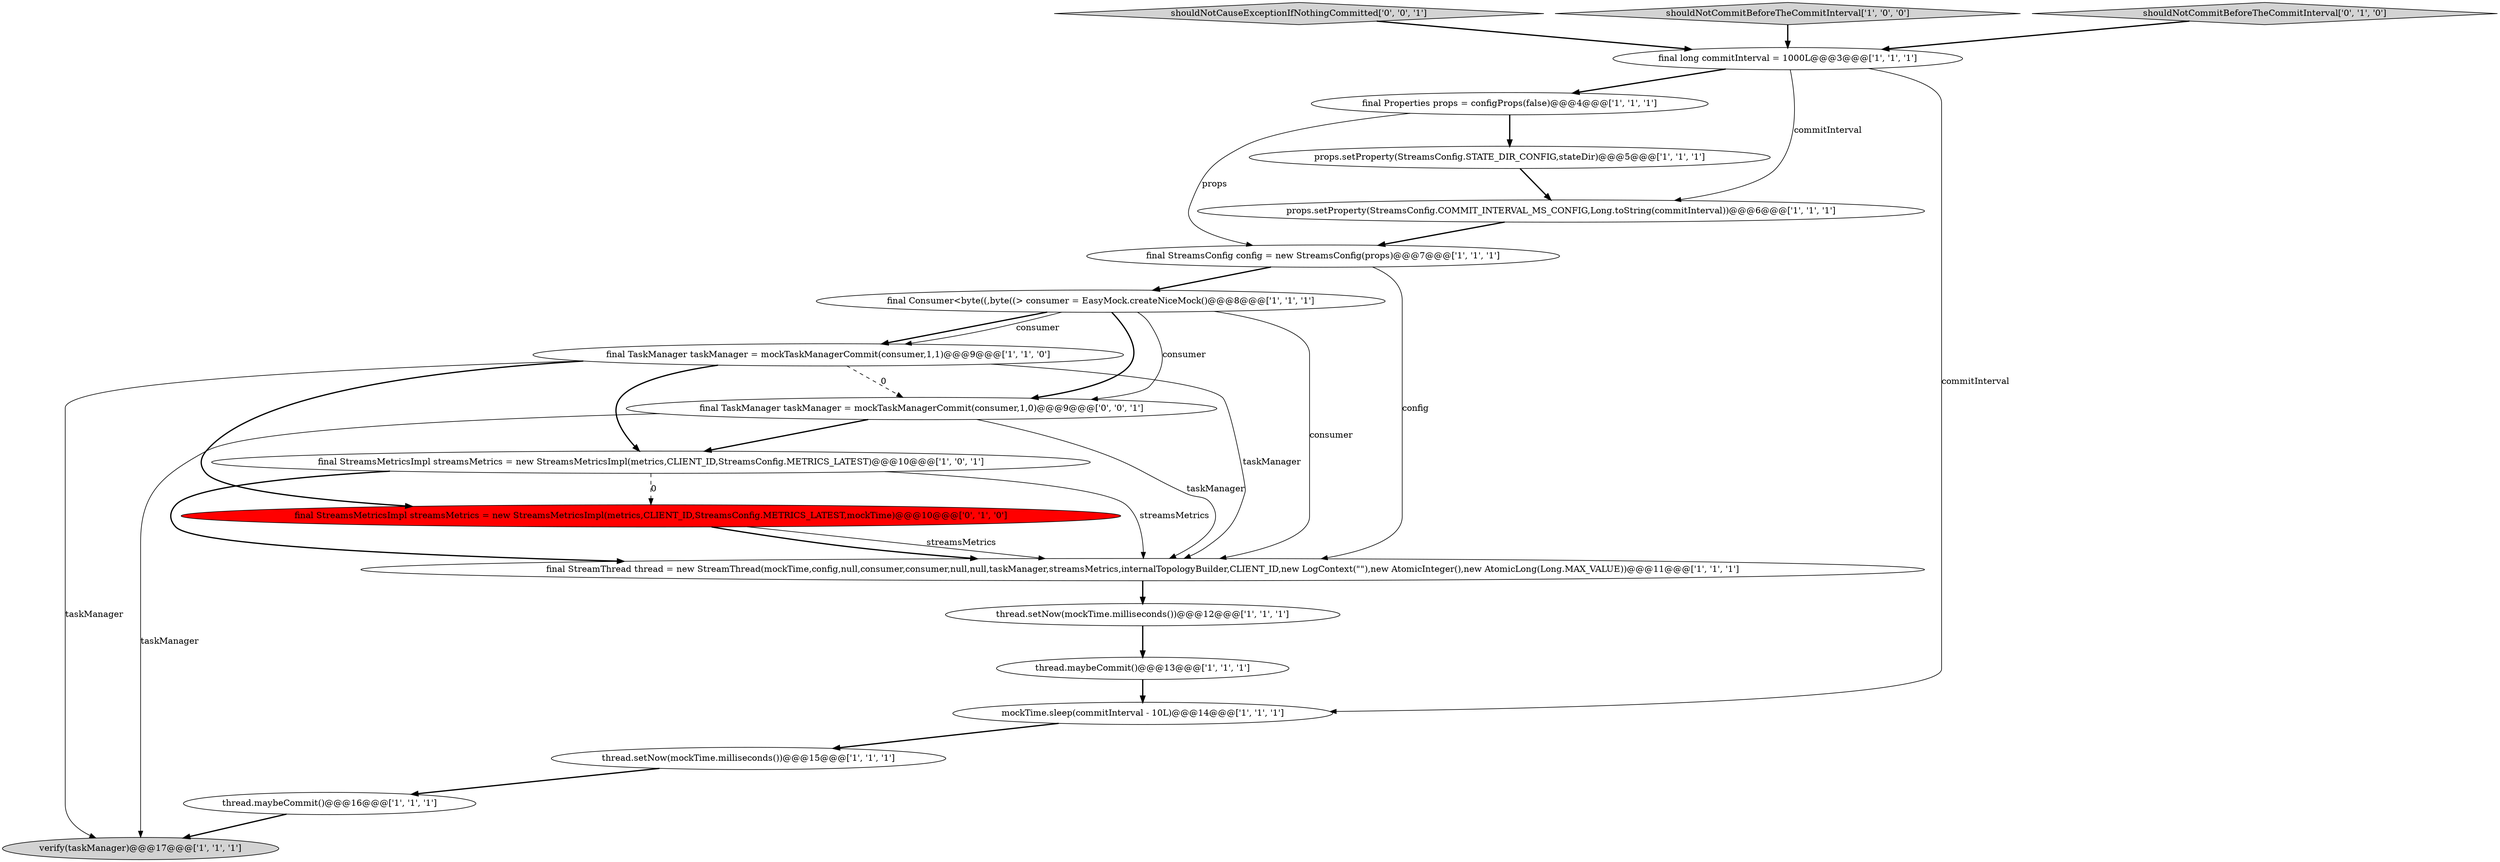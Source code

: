 digraph {
11 [style = filled, label = "final StreamThread thread = new StreamThread(mockTime,config,null,consumer,consumer,null,null,taskManager,streamsMetrics,internalTopologyBuilder,CLIENT_ID,new LogContext(\"\"),new AtomicInteger(),new AtomicLong(Long.MAX_VALUE))@@@11@@@['1', '1', '1']", fillcolor = white, shape = ellipse image = "AAA0AAABBB1BBB"];
0 [style = filled, label = "final long commitInterval = 1000L@@@3@@@['1', '1', '1']", fillcolor = white, shape = ellipse image = "AAA0AAABBB1BBB"];
8 [style = filled, label = "final Properties props = configProps(false)@@@4@@@['1', '1', '1']", fillcolor = white, shape = ellipse image = "AAA0AAABBB1BBB"];
1 [style = filled, label = "props.setProperty(StreamsConfig.STATE_DIR_CONFIG,stateDir)@@@5@@@['1', '1', '1']", fillcolor = white, shape = ellipse image = "AAA0AAABBB1BBB"];
9 [style = filled, label = "final StreamsMetricsImpl streamsMetrics = new StreamsMetricsImpl(metrics,CLIENT_ID,StreamsConfig.METRICS_LATEST)@@@10@@@['1', '0', '1']", fillcolor = white, shape = ellipse image = "AAA0AAABBB1BBB"];
19 [style = filled, label = "shouldNotCauseExceptionIfNothingCommitted['0', '0', '1']", fillcolor = lightgray, shape = diamond image = "AAA0AAABBB3BBB"];
6 [style = filled, label = "thread.setNow(mockTime.milliseconds())@@@15@@@['1', '1', '1']", fillcolor = white, shape = ellipse image = "AAA0AAABBB1BBB"];
3 [style = filled, label = "mockTime.sleep(commitInterval - 10L)@@@14@@@['1', '1', '1']", fillcolor = white, shape = ellipse image = "AAA0AAABBB1BBB"];
12 [style = filled, label = "thread.maybeCommit()@@@16@@@['1', '1', '1']", fillcolor = white, shape = ellipse image = "AAA0AAABBB1BBB"];
7 [style = filled, label = "shouldNotCommitBeforeTheCommitInterval['1', '0', '0']", fillcolor = lightgray, shape = diamond image = "AAA0AAABBB1BBB"];
13 [style = filled, label = "thread.setNow(mockTime.milliseconds())@@@12@@@['1', '1', '1']", fillcolor = white, shape = ellipse image = "AAA0AAABBB1BBB"];
15 [style = filled, label = "thread.maybeCommit()@@@13@@@['1', '1', '1']", fillcolor = white, shape = ellipse image = "AAA0AAABBB1BBB"];
18 [style = filled, label = "final TaskManager taskManager = mockTaskManagerCommit(consumer,1,0)@@@9@@@['0', '0', '1']", fillcolor = white, shape = ellipse image = "AAA0AAABBB3BBB"];
14 [style = filled, label = "verify(taskManager)@@@17@@@['1', '1', '1']", fillcolor = lightgray, shape = ellipse image = "AAA0AAABBB1BBB"];
4 [style = filled, label = "final Consumer<byte((,byte((> consumer = EasyMock.createNiceMock()@@@8@@@['1', '1', '1']", fillcolor = white, shape = ellipse image = "AAA0AAABBB1BBB"];
5 [style = filled, label = "final StreamsConfig config = new StreamsConfig(props)@@@7@@@['1', '1', '1']", fillcolor = white, shape = ellipse image = "AAA0AAABBB1BBB"];
16 [style = filled, label = "final StreamsMetricsImpl streamsMetrics = new StreamsMetricsImpl(metrics,CLIENT_ID,StreamsConfig.METRICS_LATEST,mockTime)@@@10@@@['0', '1', '0']", fillcolor = red, shape = ellipse image = "AAA1AAABBB2BBB"];
17 [style = filled, label = "shouldNotCommitBeforeTheCommitInterval['0', '1', '0']", fillcolor = lightgray, shape = diamond image = "AAA0AAABBB2BBB"];
10 [style = filled, label = "props.setProperty(StreamsConfig.COMMIT_INTERVAL_MS_CONFIG,Long.toString(commitInterval))@@@6@@@['1', '1', '1']", fillcolor = white, shape = ellipse image = "AAA0AAABBB1BBB"];
2 [style = filled, label = "final TaskManager taskManager = mockTaskManagerCommit(consumer,1,1)@@@9@@@['1', '1', '0']", fillcolor = white, shape = ellipse image = "AAA0AAABBB1BBB"];
2->11 [style = solid, label="taskManager"];
9->16 [style = dashed, label="0"];
8->5 [style = solid, label="props"];
16->11 [style = bold, label=""];
9->11 [style = bold, label=""];
18->14 [style = solid, label="taskManager"];
0->3 [style = solid, label="commitInterval"];
4->18 [style = solid, label="consumer"];
2->14 [style = solid, label="taskManager"];
3->6 [style = bold, label=""];
7->0 [style = bold, label=""];
4->18 [style = bold, label=""];
4->2 [style = bold, label=""];
2->9 [style = bold, label=""];
15->3 [style = bold, label=""];
19->0 [style = bold, label=""];
18->11 [style = solid, label="taskManager"];
8->1 [style = bold, label=""];
16->11 [style = solid, label="streamsMetrics"];
17->0 [style = bold, label=""];
10->5 [style = bold, label=""];
11->13 [style = bold, label=""];
5->4 [style = bold, label=""];
9->11 [style = solid, label="streamsMetrics"];
12->14 [style = bold, label=""];
0->8 [style = bold, label=""];
18->9 [style = bold, label=""];
2->18 [style = dashed, label="0"];
4->2 [style = solid, label="consumer"];
13->15 [style = bold, label=""];
4->11 [style = solid, label="consumer"];
1->10 [style = bold, label=""];
0->10 [style = solid, label="commitInterval"];
6->12 [style = bold, label=""];
5->11 [style = solid, label="config"];
2->16 [style = bold, label=""];
}
